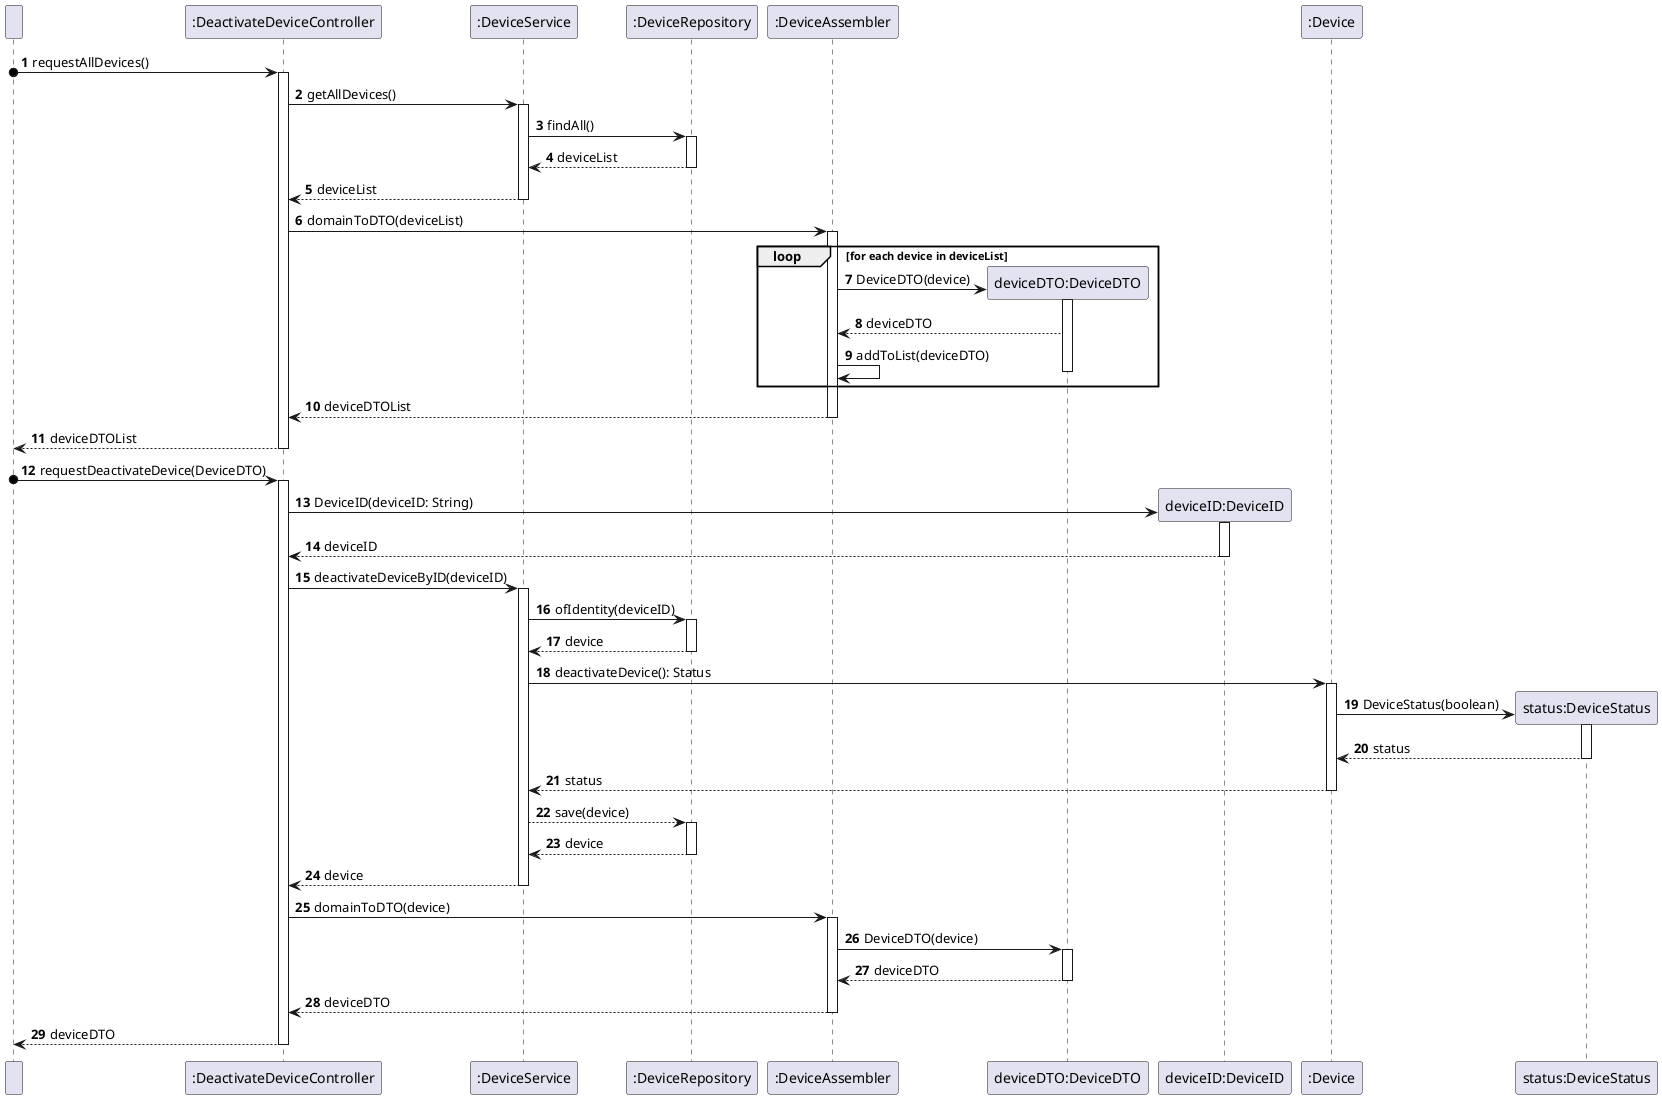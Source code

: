 @startuml
'https://plantuml.com/sequence-diagram

autonumber

    participant " " as User
    participant ":DeactivateDeviceController" as Controller
    participant ":DeviceService" as Service
    participant ":DeviceRepository" as Repository
    participant ":DeviceAssembler" as Assembler
    participant "deviceDTO:DeviceDTO" as DTO
    participant "deviceID:DeviceID" as DeviceID
    participant ":Device" as Device
    participant "status:DeviceStatus" as Status

' Request all devices

    User o-> Controller: requestAllDevices()
    activate Controller
    Controller -> Service: getAllDevices()
    activate Service
    Service -> Repository: findAll()
    activate Repository
    Repository --> Service: deviceList
    deactivate Repository
    Service --> Controller: deviceList
    deactivate Service

    Controller -> Assembler: domainToDTO(deviceList)
    activate Assembler
    loop for each device in deviceList
        create DTO
        Assembler -> DTO: DeviceDTO(device)
        activate DTO
        DTO --> Assembler: deviceDTO
        Assembler -> Assembler: addToList(deviceDTO)
        deactivate DTO
    end
    Assembler --> Controller: deviceDTOList
    deactivate Assembler
    Controller --> User: deviceDTOList
    deactivate Controller

' Deactivate device

    User o-> Controller: requestDeactivateDevice(DeviceDTO)
    activate Controller
    create DeviceID
    Controller -> DeviceID: DeviceID(deviceID: String)
    activate DeviceID
    DeviceID --> Controller: deviceID
    deactivate DeviceID
    Controller -> Service: deactivateDeviceByID(deviceID)
    activate Service
    Service -> Repository: ofIdentity(deviceID)
    activate Repository
    Repository --> Service: device
    deactivate Repository
    Service -> Device: deactivateDevice(): Status
    activate Device
    create Status
    Device -> Status: DeviceStatus(boolean)
    activate Status
    Status --> Device: status
    deactivate Status
    Device --> Service: status
    deactivate Device
    Service --> Repository: save(device)
    activate Repository
    Repository --> Service: device
    deactivate Repository
    Service --> Controller: device
    deactivate Service
    Controller-> Assembler: domainToDTO(device)
    activate Assembler
    Assembler -> DTO: DeviceDTO(device)
    activate DTO
    DTO --> Assembler: deviceDTO
    deactivate DTO
    Assembler --> Controller: deviceDTO
    deactivate Assembler
    Controller --> User: deviceDTO
    deactivate Controller

@enduml
